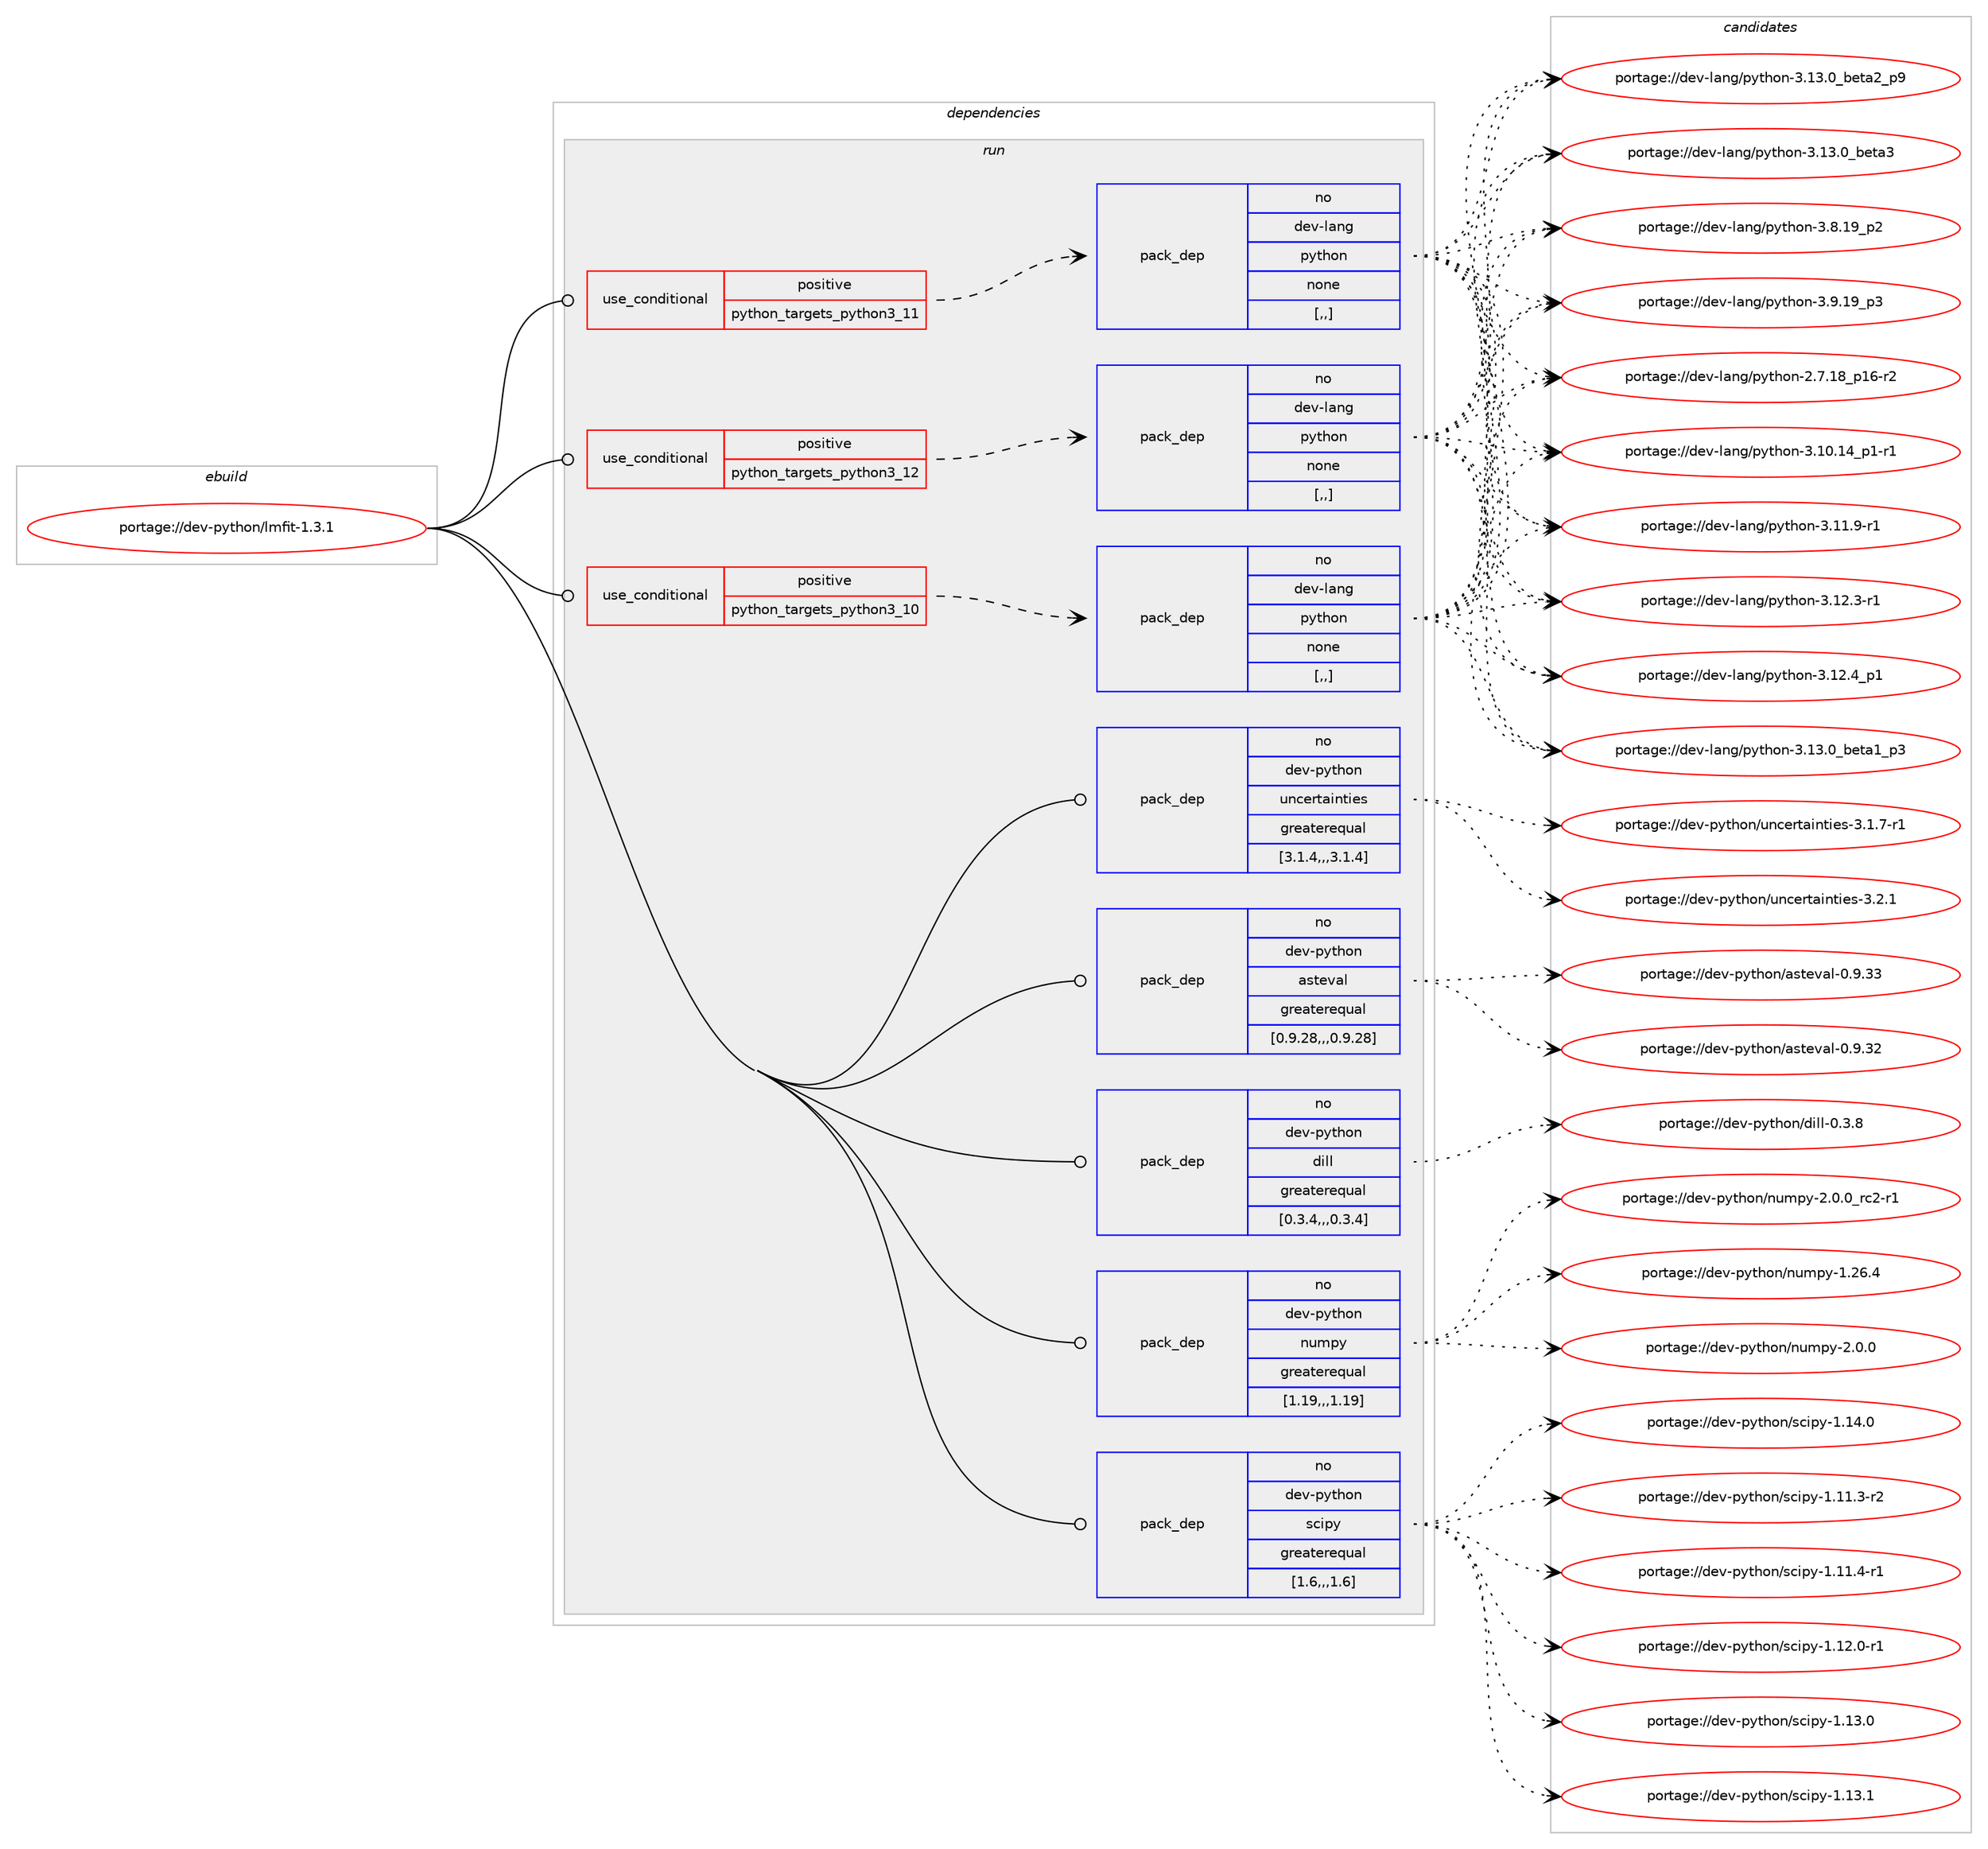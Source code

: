 digraph prolog {

# *************
# Graph options
# *************

newrank=true;
concentrate=true;
compound=true;
graph [rankdir=LR,fontname=Helvetica,fontsize=10,ranksep=1.5];#, ranksep=2.5, nodesep=0.2];
edge  [arrowhead=vee];
node  [fontname=Helvetica,fontsize=10];

# **********
# The ebuild
# **********

subgraph cluster_leftcol {
color=gray;
rank=same;
label=<<i>ebuild</i>>;
id [label="portage://dev-python/lmfit-1.3.1", color=red, width=4, href="../dev-python/lmfit-1.3.1.svg"];
}

# ****************
# The dependencies
# ****************

subgraph cluster_midcol {
color=gray;
label=<<i>dependencies</i>>;
subgraph cluster_compile {
fillcolor="#eeeeee";
style=filled;
label=<<i>compile</i>>;
}
subgraph cluster_compileandrun {
fillcolor="#eeeeee";
style=filled;
label=<<i>compile and run</i>>;
}
subgraph cluster_run {
fillcolor="#eeeeee";
style=filled;
label=<<i>run</i>>;
subgraph cond33528 {
dependency146991 [label=<<TABLE BORDER="0" CELLBORDER="1" CELLSPACING="0" CELLPADDING="4"><TR><TD ROWSPAN="3" CELLPADDING="10">use_conditional</TD></TR><TR><TD>positive</TD></TR><TR><TD>python_targets_python3_10</TD></TR></TABLE>>, shape=none, color=red];
subgraph pack112248 {
dependency146992 [label=<<TABLE BORDER="0" CELLBORDER="1" CELLSPACING="0" CELLPADDING="4" WIDTH="220"><TR><TD ROWSPAN="6" CELLPADDING="30">pack_dep</TD></TR><TR><TD WIDTH="110">no</TD></TR><TR><TD>dev-lang</TD></TR><TR><TD>python</TD></TR><TR><TD>none</TD></TR><TR><TD>[,,]</TD></TR></TABLE>>, shape=none, color=blue];
}
dependency146991:e -> dependency146992:w [weight=20,style="dashed",arrowhead="vee"];
}
id:e -> dependency146991:w [weight=20,style="solid",arrowhead="odot"];
subgraph cond33529 {
dependency146993 [label=<<TABLE BORDER="0" CELLBORDER="1" CELLSPACING="0" CELLPADDING="4"><TR><TD ROWSPAN="3" CELLPADDING="10">use_conditional</TD></TR><TR><TD>positive</TD></TR><TR><TD>python_targets_python3_11</TD></TR></TABLE>>, shape=none, color=red];
subgraph pack112249 {
dependency146994 [label=<<TABLE BORDER="0" CELLBORDER="1" CELLSPACING="0" CELLPADDING="4" WIDTH="220"><TR><TD ROWSPAN="6" CELLPADDING="30">pack_dep</TD></TR><TR><TD WIDTH="110">no</TD></TR><TR><TD>dev-lang</TD></TR><TR><TD>python</TD></TR><TR><TD>none</TD></TR><TR><TD>[,,]</TD></TR></TABLE>>, shape=none, color=blue];
}
dependency146993:e -> dependency146994:w [weight=20,style="dashed",arrowhead="vee"];
}
id:e -> dependency146993:w [weight=20,style="solid",arrowhead="odot"];
subgraph cond33530 {
dependency146995 [label=<<TABLE BORDER="0" CELLBORDER="1" CELLSPACING="0" CELLPADDING="4"><TR><TD ROWSPAN="3" CELLPADDING="10">use_conditional</TD></TR><TR><TD>positive</TD></TR><TR><TD>python_targets_python3_12</TD></TR></TABLE>>, shape=none, color=red];
subgraph pack112250 {
dependency146996 [label=<<TABLE BORDER="0" CELLBORDER="1" CELLSPACING="0" CELLPADDING="4" WIDTH="220"><TR><TD ROWSPAN="6" CELLPADDING="30">pack_dep</TD></TR><TR><TD WIDTH="110">no</TD></TR><TR><TD>dev-lang</TD></TR><TR><TD>python</TD></TR><TR><TD>none</TD></TR><TR><TD>[,,]</TD></TR></TABLE>>, shape=none, color=blue];
}
dependency146995:e -> dependency146996:w [weight=20,style="dashed",arrowhead="vee"];
}
id:e -> dependency146995:w [weight=20,style="solid",arrowhead="odot"];
subgraph pack112251 {
dependency146997 [label=<<TABLE BORDER="0" CELLBORDER="1" CELLSPACING="0" CELLPADDING="4" WIDTH="220"><TR><TD ROWSPAN="6" CELLPADDING="30">pack_dep</TD></TR><TR><TD WIDTH="110">no</TD></TR><TR><TD>dev-python</TD></TR><TR><TD>asteval</TD></TR><TR><TD>greaterequal</TD></TR><TR><TD>[0.9.28,,,0.9.28]</TD></TR></TABLE>>, shape=none, color=blue];
}
id:e -> dependency146997:w [weight=20,style="solid",arrowhead="odot"];
subgraph pack112252 {
dependency146998 [label=<<TABLE BORDER="0" CELLBORDER="1" CELLSPACING="0" CELLPADDING="4" WIDTH="220"><TR><TD ROWSPAN="6" CELLPADDING="30">pack_dep</TD></TR><TR><TD WIDTH="110">no</TD></TR><TR><TD>dev-python</TD></TR><TR><TD>dill</TD></TR><TR><TD>greaterequal</TD></TR><TR><TD>[0.3.4,,,0.3.4]</TD></TR></TABLE>>, shape=none, color=blue];
}
id:e -> dependency146998:w [weight=20,style="solid",arrowhead="odot"];
subgraph pack112253 {
dependency146999 [label=<<TABLE BORDER="0" CELLBORDER="1" CELLSPACING="0" CELLPADDING="4" WIDTH="220"><TR><TD ROWSPAN="6" CELLPADDING="30">pack_dep</TD></TR><TR><TD WIDTH="110">no</TD></TR><TR><TD>dev-python</TD></TR><TR><TD>numpy</TD></TR><TR><TD>greaterequal</TD></TR><TR><TD>[1.19,,,1.19]</TD></TR></TABLE>>, shape=none, color=blue];
}
id:e -> dependency146999:w [weight=20,style="solid",arrowhead="odot"];
subgraph pack112254 {
dependency147000 [label=<<TABLE BORDER="0" CELLBORDER="1" CELLSPACING="0" CELLPADDING="4" WIDTH="220"><TR><TD ROWSPAN="6" CELLPADDING="30">pack_dep</TD></TR><TR><TD WIDTH="110">no</TD></TR><TR><TD>dev-python</TD></TR><TR><TD>scipy</TD></TR><TR><TD>greaterequal</TD></TR><TR><TD>[1.6,,,1.6]</TD></TR></TABLE>>, shape=none, color=blue];
}
id:e -> dependency147000:w [weight=20,style="solid",arrowhead="odot"];
subgraph pack112255 {
dependency147001 [label=<<TABLE BORDER="0" CELLBORDER="1" CELLSPACING="0" CELLPADDING="4" WIDTH="220"><TR><TD ROWSPAN="6" CELLPADDING="30">pack_dep</TD></TR><TR><TD WIDTH="110">no</TD></TR><TR><TD>dev-python</TD></TR><TR><TD>uncertainties</TD></TR><TR><TD>greaterequal</TD></TR><TR><TD>[3.1.4,,,3.1.4]</TD></TR></TABLE>>, shape=none, color=blue];
}
id:e -> dependency147001:w [weight=20,style="solid",arrowhead="odot"];
}
}

# **************
# The candidates
# **************

subgraph cluster_choices {
rank=same;
color=gray;
label=<<i>candidates</i>>;

subgraph choice112248 {
color=black;
nodesep=1;
choice100101118451089711010347112121116104111110455046554649569511249544511450 [label="portage://dev-lang/python-2.7.18_p16-r2", color=red, width=4,href="../dev-lang/python-2.7.18_p16-r2.svg"];
choice100101118451089711010347112121116104111110455146494846495295112494511449 [label="portage://dev-lang/python-3.10.14_p1-r1", color=red, width=4,href="../dev-lang/python-3.10.14_p1-r1.svg"];
choice100101118451089711010347112121116104111110455146494946574511449 [label="portage://dev-lang/python-3.11.9-r1", color=red, width=4,href="../dev-lang/python-3.11.9-r1.svg"];
choice100101118451089711010347112121116104111110455146495046514511449 [label="portage://dev-lang/python-3.12.3-r1", color=red, width=4,href="../dev-lang/python-3.12.3-r1.svg"];
choice100101118451089711010347112121116104111110455146495046529511249 [label="portage://dev-lang/python-3.12.4_p1", color=red, width=4,href="../dev-lang/python-3.12.4_p1.svg"];
choice10010111845108971101034711212111610411111045514649514648959810111697499511251 [label="portage://dev-lang/python-3.13.0_beta1_p3", color=red, width=4,href="../dev-lang/python-3.13.0_beta1_p3.svg"];
choice10010111845108971101034711212111610411111045514649514648959810111697509511257 [label="portage://dev-lang/python-3.13.0_beta2_p9", color=red, width=4,href="../dev-lang/python-3.13.0_beta2_p9.svg"];
choice1001011184510897110103471121211161041111104551464951464895981011169751 [label="portage://dev-lang/python-3.13.0_beta3", color=red, width=4,href="../dev-lang/python-3.13.0_beta3.svg"];
choice100101118451089711010347112121116104111110455146564649579511250 [label="portage://dev-lang/python-3.8.19_p2", color=red, width=4,href="../dev-lang/python-3.8.19_p2.svg"];
choice100101118451089711010347112121116104111110455146574649579511251 [label="portage://dev-lang/python-3.9.19_p3", color=red, width=4,href="../dev-lang/python-3.9.19_p3.svg"];
dependency146992:e -> choice100101118451089711010347112121116104111110455046554649569511249544511450:w [style=dotted,weight="100"];
dependency146992:e -> choice100101118451089711010347112121116104111110455146494846495295112494511449:w [style=dotted,weight="100"];
dependency146992:e -> choice100101118451089711010347112121116104111110455146494946574511449:w [style=dotted,weight="100"];
dependency146992:e -> choice100101118451089711010347112121116104111110455146495046514511449:w [style=dotted,weight="100"];
dependency146992:e -> choice100101118451089711010347112121116104111110455146495046529511249:w [style=dotted,weight="100"];
dependency146992:e -> choice10010111845108971101034711212111610411111045514649514648959810111697499511251:w [style=dotted,weight="100"];
dependency146992:e -> choice10010111845108971101034711212111610411111045514649514648959810111697509511257:w [style=dotted,weight="100"];
dependency146992:e -> choice1001011184510897110103471121211161041111104551464951464895981011169751:w [style=dotted,weight="100"];
dependency146992:e -> choice100101118451089711010347112121116104111110455146564649579511250:w [style=dotted,weight="100"];
dependency146992:e -> choice100101118451089711010347112121116104111110455146574649579511251:w [style=dotted,weight="100"];
}
subgraph choice112249 {
color=black;
nodesep=1;
choice100101118451089711010347112121116104111110455046554649569511249544511450 [label="portage://dev-lang/python-2.7.18_p16-r2", color=red, width=4,href="../dev-lang/python-2.7.18_p16-r2.svg"];
choice100101118451089711010347112121116104111110455146494846495295112494511449 [label="portage://dev-lang/python-3.10.14_p1-r1", color=red, width=4,href="../dev-lang/python-3.10.14_p1-r1.svg"];
choice100101118451089711010347112121116104111110455146494946574511449 [label="portage://dev-lang/python-3.11.9-r1", color=red, width=4,href="../dev-lang/python-3.11.9-r1.svg"];
choice100101118451089711010347112121116104111110455146495046514511449 [label="portage://dev-lang/python-3.12.3-r1", color=red, width=4,href="../dev-lang/python-3.12.3-r1.svg"];
choice100101118451089711010347112121116104111110455146495046529511249 [label="portage://dev-lang/python-3.12.4_p1", color=red, width=4,href="../dev-lang/python-3.12.4_p1.svg"];
choice10010111845108971101034711212111610411111045514649514648959810111697499511251 [label="portage://dev-lang/python-3.13.0_beta1_p3", color=red, width=4,href="../dev-lang/python-3.13.0_beta1_p3.svg"];
choice10010111845108971101034711212111610411111045514649514648959810111697509511257 [label="portage://dev-lang/python-3.13.0_beta2_p9", color=red, width=4,href="../dev-lang/python-3.13.0_beta2_p9.svg"];
choice1001011184510897110103471121211161041111104551464951464895981011169751 [label="portage://dev-lang/python-3.13.0_beta3", color=red, width=4,href="../dev-lang/python-3.13.0_beta3.svg"];
choice100101118451089711010347112121116104111110455146564649579511250 [label="portage://dev-lang/python-3.8.19_p2", color=red, width=4,href="../dev-lang/python-3.8.19_p2.svg"];
choice100101118451089711010347112121116104111110455146574649579511251 [label="portage://dev-lang/python-3.9.19_p3", color=red, width=4,href="../dev-lang/python-3.9.19_p3.svg"];
dependency146994:e -> choice100101118451089711010347112121116104111110455046554649569511249544511450:w [style=dotted,weight="100"];
dependency146994:e -> choice100101118451089711010347112121116104111110455146494846495295112494511449:w [style=dotted,weight="100"];
dependency146994:e -> choice100101118451089711010347112121116104111110455146494946574511449:w [style=dotted,weight="100"];
dependency146994:e -> choice100101118451089711010347112121116104111110455146495046514511449:w [style=dotted,weight="100"];
dependency146994:e -> choice100101118451089711010347112121116104111110455146495046529511249:w [style=dotted,weight="100"];
dependency146994:e -> choice10010111845108971101034711212111610411111045514649514648959810111697499511251:w [style=dotted,weight="100"];
dependency146994:e -> choice10010111845108971101034711212111610411111045514649514648959810111697509511257:w [style=dotted,weight="100"];
dependency146994:e -> choice1001011184510897110103471121211161041111104551464951464895981011169751:w [style=dotted,weight="100"];
dependency146994:e -> choice100101118451089711010347112121116104111110455146564649579511250:w [style=dotted,weight="100"];
dependency146994:e -> choice100101118451089711010347112121116104111110455146574649579511251:w [style=dotted,weight="100"];
}
subgraph choice112250 {
color=black;
nodesep=1;
choice100101118451089711010347112121116104111110455046554649569511249544511450 [label="portage://dev-lang/python-2.7.18_p16-r2", color=red, width=4,href="../dev-lang/python-2.7.18_p16-r2.svg"];
choice100101118451089711010347112121116104111110455146494846495295112494511449 [label="portage://dev-lang/python-3.10.14_p1-r1", color=red, width=4,href="../dev-lang/python-3.10.14_p1-r1.svg"];
choice100101118451089711010347112121116104111110455146494946574511449 [label="portage://dev-lang/python-3.11.9-r1", color=red, width=4,href="../dev-lang/python-3.11.9-r1.svg"];
choice100101118451089711010347112121116104111110455146495046514511449 [label="portage://dev-lang/python-3.12.3-r1", color=red, width=4,href="../dev-lang/python-3.12.3-r1.svg"];
choice100101118451089711010347112121116104111110455146495046529511249 [label="portage://dev-lang/python-3.12.4_p1", color=red, width=4,href="../dev-lang/python-3.12.4_p1.svg"];
choice10010111845108971101034711212111610411111045514649514648959810111697499511251 [label="portage://dev-lang/python-3.13.0_beta1_p3", color=red, width=4,href="../dev-lang/python-3.13.0_beta1_p3.svg"];
choice10010111845108971101034711212111610411111045514649514648959810111697509511257 [label="portage://dev-lang/python-3.13.0_beta2_p9", color=red, width=4,href="../dev-lang/python-3.13.0_beta2_p9.svg"];
choice1001011184510897110103471121211161041111104551464951464895981011169751 [label="portage://dev-lang/python-3.13.0_beta3", color=red, width=4,href="../dev-lang/python-3.13.0_beta3.svg"];
choice100101118451089711010347112121116104111110455146564649579511250 [label="portage://dev-lang/python-3.8.19_p2", color=red, width=4,href="../dev-lang/python-3.8.19_p2.svg"];
choice100101118451089711010347112121116104111110455146574649579511251 [label="portage://dev-lang/python-3.9.19_p3", color=red, width=4,href="../dev-lang/python-3.9.19_p3.svg"];
dependency146996:e -> choice100101118451089711010347112121116104111110455046554649569511249544511450:w [style=dotted,weight="100"];
dependency146996:e -> choice100101118451089711010347112121116104111110455146494846495295112494511449:w [style=dotted,weight="100"];
dependency146996:e -> choice100101118451089711010347112121116104111110455146494946574511449:w [style=dotted,weight="100"];
dependency146996:e -> choice100101118451089711010347112121116104111110455146495046514511449:w [style=dotted,weight="100"];
dependency146996:e -> choice100101118451089711010347112121116104111110455146495046529511249:w [style=dotted,weight="100"];
dependency146996:e -> choice10010111845108971101034711212111610411111045514649514648959810111697499511251:w [style=dotted,weight="100"];
dependency146996:e -> choice10010111845108971101034711212111610411111045514649514648959810111697509511257:w [style=dotted,weight="100"];
dependency146996:e -> choice1001011184510897110103471121211161041111104551464951464895981011169751:w [style=dotted,weight="100"];
dependency146996:e -> choice100101118451089711010347112121116104111110455146564649579511250:w [style=dotted,weight="100"];
dependency146996:e -> choice100101118451089711010347112121116104111110455146574649579511251:w [style=dotted,weight="100"];
}
subgraph choice112251 {
color=black;
nodesep=1;
choice1001011184511212111610411111047971151161011189710845484657465150 [label="portage://dev-python/asteval-0.9.32", color=red, width=4,href="../dev-python/asteval-0.9.32.svg"];
choice1001011184511212111610411111047971151161011189710845484657465151 [label="portage://dev-python/asteval-0.9.33", color=red, width=4,href="../dev-python/asteval-0.9.33.svg"];
dependency146997:e -> choice1001011184511212111610411111047971151161011189710845484657465150:w [style=dotted,weight="100"];
dependency146997:e -> choice1001011184511212111610411111047971151161011189710845484657465151:w [style=dotted,weight="100"];
}
subgraph choice112252 {
color=black;
nodesep=1;
choice1001011184511212111610411111047100105108108454846514656 [label="portage://dev-python/dill-0.3.8", color=red, width=4,href="../dev-python/dill-0.3.8.svg"];
dependency146998:e -> choice1001011184511212111610411111047100105108108454846514656:w [style=dotted,weight="100"];
}
subgraph choice112253 {
color=black;
nodesep=1;
choice100101118451121211161041111104711011710911212145494650544652 [label="portage://dev-python/numpy-1.26.4", color=red, width=4,href="../dev-python/numpy-1.26.4.svg"];
choice1001011184511212111610411111047110117109112121455046484648 [label="portage://dev-python/numpy-2.0.0", color=red, width=4,href="../dev-python/numpy-2.0.0.svg"];
choice10010111845112121116104111110471101171091121214550464846489511499504511449 [label="portage://dev-python/numpy-2.0.0_rc2-r1", color=red, width=4,href="../dev-python/numpy-2.0.0_rc2-r1.svg"];
dependency146999:e -> choice100101118451121211161041111104711011710911212145494650544652:w [style=dotted,weight="100"];
dependency146999:e -> choice1001011184511212111610411111047110117109112121455046484648:w [style=dotted,weight="100"];
dependency146999:e -> choice10010111845112121116104111110471101171091121214550464846489511499504511449:w [style=dotted,weight="100"];
}
subgraph choice112254 {
color=black;
nodesep=1;
choice100101118451121211161041111104711599105112121454946494946514511450 [label="portage://dev-python/scipy-1.11.3-r2", color=red, width=4,href="../dev-python/scipy-1.11.3-r2.svg"];
choice100101118451121211161041111104711599105112121454946494946524511449 [label="portage://dev-python/scipy-1.11.4-r1", color=red, width=4,href="../dev-python/scipy-1.11.4-r1.svg"];
choice100101118451121211161041111104711599105112121454946495046484511449 [label="portage://dev-python/scipy-1.12.0-r1", color=red, width=4,href="../dev-python/scipy-1.12.0-r1.svg"];
choice10010111845112121116104111110471159910511212145494649514648 [label="portage://dev-python/scipy-1.13.0", color=red, width=4,href="../dev-python/scipy-1.13.0.svg"];
choice10010111845112121116104111110471159910511212145494649514649 [label="portage://dev-python/scipy-1.13.1", color=red, width=4,href="../dev-python/scipy-1.13.1.svg"];
choice10010111845112121116104111110471159910511212145494649524648 [label="portage://dev-python/scipy-1.14.0", color=red, width=4,href="../dev-python/scipy-1.14.0.svg"];
dependency147000:e -> choice100101118451121211161041111104711599105112121454946494946514511450:w [style=dotted,weight="100"];
dependency147000:e -> choice100101118451121211161041111104711599105112121454946494946524511449:w [style=dotted,weight="100"];
dependency147000:e -> choice100101118451121211161041111104711599105112121454946495046484511449:w [style=dotted,weight="100"];
dependency147000:e -> choice10010111845112121116104111110471159910511212145494649514648:w [style=dotted,weight="100"];
dependency147000:e -> choice10010111845112121116104111110471159910511212145494649514649:w [style=dotted,weight="100"];
dependency147000:e -> choice10010111845112121116104111110471159910511212145494649524648:w [style=dotted,weight="100"];
}
subgraph choice112255 {
color=black;
nodesep=1;
choice100101118451121211161041111104711711099101114116971051101161051011154551464946554511449 [label="portage://dev-python/uncertainties-3.1.7-r1", color=red, width=4,href="../dev-python/uncertainties-3.1.7-r1.svg"];
choice10010111845112121116104111110471171109910111411697105110116105101115455146504649 [label="portage://dev-python/uncertainties-3.2.1", color=red, width=4,href="../dev-python/uncertainties-3.2.1.svg"];
dependency147001:e -> choice100101118451121211161041111104711711099101114116971051101161051011154551464946554511449:w [style=dotted,weight="100"];
dependency147001:e -> choice10010111845112121116104111110471171109910111411697105110116105101115455146504649:w [style=dotted,weight="100"];
}
}

}
